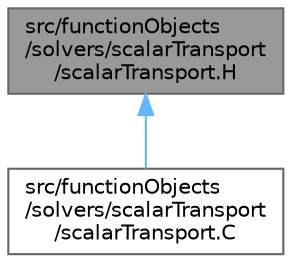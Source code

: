 digraph "src/functionObjects/solvers/scalarTransport/scalarTransport.H"
{
 // LATEX_PDF_SIZE
  bgcolor="transparent";
  edge [fontname=Helvetica,fontsize=10,labelfontname=Helvetica,labelfontsize=10];
  node [fontname=Helvetica,fontsize=10,shape=box,height=0.2,width=0.4];
  Node1 [id="Node000001",label="src/functionObjects\l/solvers/scalarTransport\l/scalarTransport.H",height=0.2,width=0.4,color="gray40", fillcolor="grey60", style="filled", fontcolor="black",tooltip=" "];
  Node1 -> Node2 [id="edge1_Node000001_Node000002",dir="back",color="steelblue1",style="solid",tooltip=" "];
  Node2 [id="Node000002",label="src/functionObjects\l/solvers/scalarTransport\l/scalarTransport.C",height=0.2,width=0.4,color="grey40", fillcolor="white", style="filled",URL="$scalarTransport_8C.html",tooltip=" "];
}
